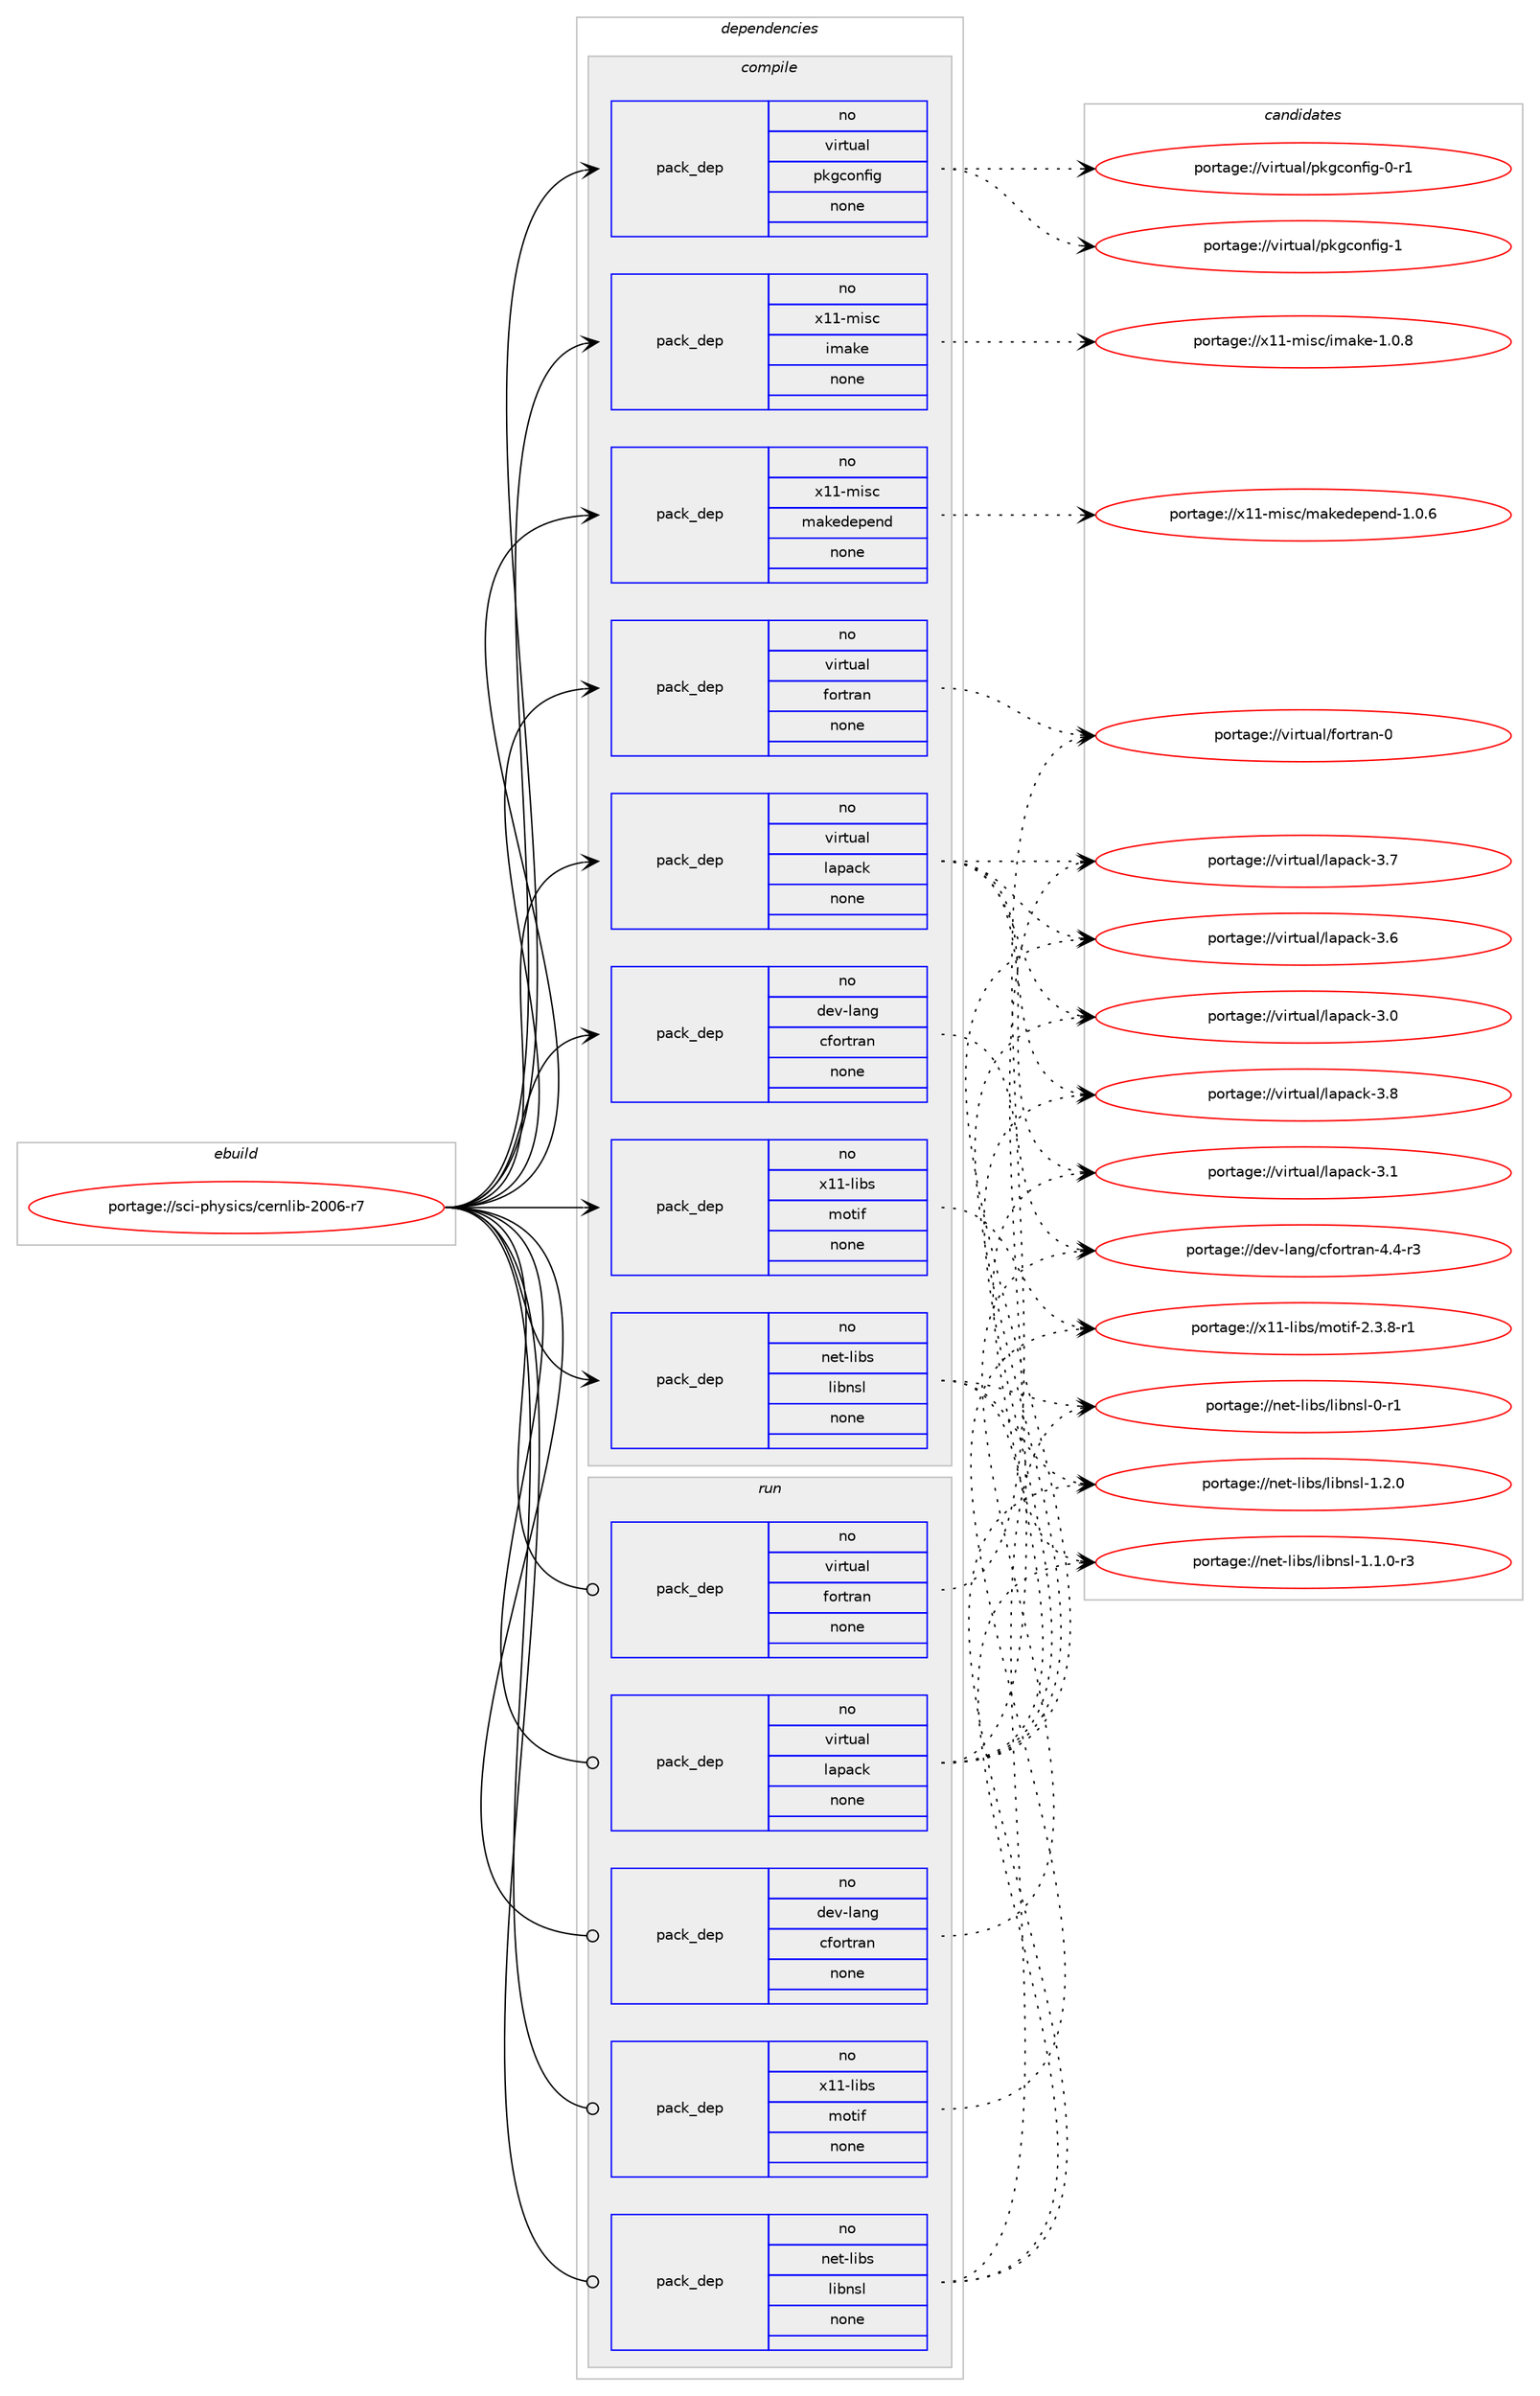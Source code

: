 digraph prolog {

# *************
# Graph options
# *************

newrank=true;
concentrate=true;
compound=true;
graph [rankdir=LR,fontname=Helvetica,fontsize=10,ranksep=1.5];#, ranksep=2.5, nodesep=0.2];
edge  [arrowhead=vee];
node  [fontname=Helvetica,fontsize=10];

# **********
# The ebuild
# **********

subgraph cluster_leftcol {
color=gray;
rank=same;
label=<<i>ebuild</i>>;
id [label="portage://sci-physics/cernlib-2006-r7", color=red, width=4, href="../sci-physics/cernlib-2006-r7.svg"];
}

# ****************
# The dependencies
# ****************

subgraph cluster_midcol {
color=gray;
label=<<i>dependencies</i>>;
subgraph cluster_compile {
fillcolor="#eeeeee";
style=filled;
label=<<i>compile</i>>;
subgraph pack13796 {
dependency16822 [label=<<TABLE BORDER="0" CELLBORDER="1" CELLSPACING="0" CELLPADDING="4" WIDTH="220"><TR><TD ROWSPAN="6" CELLPADDING="30">pack_dep</TD></TR><TR><TD WIDTH="110">no</TD></TR><TR><TD>dev-lang</TD></TR><TR><TD>cfortran</TD></TR><TR><TD>none</TD></TR><TR><TD></TD></TR></TABLE>>, shape=none, color=blue];
}
id:e -> dependency16822:w [weight=20,style="solid",arrowhead="vee"];
subgraph pack13797 {
dependency16823 [label=<<TABLE BORDER="0" CELLBORDER="1" CELLSPACING="0" CELLPADDING="4" WIDTH="220"><TR><TD ROWSPAN="6" CELLPADDING="30">pack_dep</TD></TR><TR><TD WIDTH="110">no</TD></TR><TR><TD>net-libs</TD></TR><TR><TD>libnsl</TD></TR><TR><TD>none</TD></TR><TR><TD></TD></TR></TABLE>>, shape=none, color=blue];
}
id:e -> dependency16823:w [weight=20,style="solid",arrowhead="vee"];
subgraph pack13798 {
dependency16824 [label=<<TABLE BORDER="0" CELLBORDER="1" CELLSPACING="0" CELLPADDING="4" WIDTH="220"><TR><TD ROWSPAN="6" CELLPADDING="30">pack_dep</TD></TR><TR><TD WIDTH="110">no</TD></TR><TR><TD>virtual</TD></TR><TR><TD>fortran</TD></TR><TR><TD>none</TD></TR><TR><TD></TD></TR></TABLE>>, shape=none, color=blue];
}
id:e -> dependency16824:w [weight=20,style="solid",arrowhead="vee"];
subgraph pack13799 {
dependency16825 [label=<<TABLE BORDER="0" CELLBORDER="1" CELLSPACING="0" CELLPADDING="4" WIDTH="220"><TR><TD ROWSPAN="6" CELLPADDING="30">pack_dep</TD></TR><TR><TD WIDTH="110">no</TD></TR><TR><TD>virtual</TD></TR><TR><TD>lapack</TD></TR><TR><TD>none</TD></TR><TR><TD></TD></TR></TABLE>>, shape=none, color=blue];
}
id:e -> dependency16825:w [weight=20,style="solid",arrowhead="vee"];
subgraph pack13800 {
dependency16826 [label=<<TABLE BORDER="0" CELLBORDER="1" CELLSPACING="0" CELLPADDING="4" WIDTH="220"><TR><TD ROWSPAN="6" CELLPADDING="30">pack_dep</TD></TR><TR><TD WIDTH="110">no</TD></TR><TR><TD>virtual</TD></TR><TR><TD>pkgconfig</TD></TR><TR><TD>none</TD></TR><TR><TD></TD></TR></TABLE>>, shape=none, color=blue];
}
id:e -> dependency16826:w [weight=20,style="solid",arrowhead="vee"];
subgraph pack13801 {
dependency16827 [label=<<TABLE BORDER="0" CELLBORDER="1" CELLSPACING="0" CELLPADDING="4" WIDTH="220"><TR><TD ROWSPAN="6" CELLPADDING="30">pack_dep</TD></TR><TR><TD WIDTH="110">no</TD></TR><TR><TD>x11-libs</TD></TR><TR><TD>motif</TD></TR><TR><TD>none</TD></TR><TR><TD></TD></TR></TABLE>>, shape=none, color=blue];
}
id:e -> dependency16827:w [weight=20,style="solid",arrowhead="vee"];
subgraph pack13802 {
dependency16828 [label=<<TABLE BORDER="0" CELLBORDER="1" CELLSPACING="0" CELLPADDING="4" WIDTH="220"><TR><TD ROWSPAN="6" CELLPADDING="30">pack_dep</TD></TR><TR><TD WIDTH="110">no</TD></TR><TR><TD>x11-misc</TD></TR><TR><TD>imake</TD></TR><TR><TD>none</TD></TR><TR><TD></TD></TR></TABLE>>, shape=none, color=blue];
}
id:e -> dependency16828:w [weight=20,style="solid",arrowhead="vee"];
subgraph pack13803 {
dependency16829 [label=<<TABLE BORDER="0" CELLBORDER="1" CELLSPACING="0" CELLPADDING="4" WIDTH="220"><TR><TD ROWSPAN="6" CELLPADDING="30">pack_dep</TD></TR><TR><TD WIDTH="110">no</TD></TR><TR><TD>x11-misc</TD></TR><TR><TD>makedepend</TD></TR><TR><TD>none</TD></TR><TR><TD></TD></TR></TABLE>>, shape=none, color=blue];
}
id:e -> dependency16829:w [weight=20,style="solid",arrowhead="vee"];
}
subgraph cluster_compileandrun {
fillcolor="#eeeeee";
style=filled;
label=<<i>compile and run</i>>;
}
subgraph cluster_run {
fillcolor="#eeeeee";
style=filled;
label=<<i>run</i>>;
subgraph pack13804 {
dependency16830 [label=<<TABLE BORDER="0" CELLBORDER="1" CELLSPACING="0" CELLPADDING="4" WIDTH="220"><TR><TD ROWSPAN="6" CELLPADDING="30">pack_dep</TD></TR><TR><TD WIDTH="110">no</TD></TR><TR><TD>dev-lang</TD></TR><TR><TD>cfortran</TD></TR><TR><TD>none</TD></TR><TR><TD></TD></TR></TABLE>>, shape=none, color=blue];
}
id:e -> dependency16830:w [weight=20,style="solid",arrowhead="odot"];
subgraph pack13805 {
dependency16831 [label=<<TABLE BORDER="0" CELLBORDER="1" CELLSPACING="0" CELLPADDING="4" WIDTH="220"><TR><TD ROWSPAN="6" CELLPADDING="30">pack_dep</TD></TR><TR><TD WIDTH="110">no</TD></TR><TR><TD>net-libs</TD></TR><TR><TD>libnsl</TD></TR><TR><TD>none</TD></TR><TR><TD></TD></TR></TABLE>>, shape=none, color=blue];
}
id:e -> dependency16831:w [weight=20,style="solid",arrowhead="odot"];
subgraph pack13806 {
dependency16832 [label=<<TABLE BORDER="0" CELLBORDER="1" CELLSPACING="0" CELLPADDING="4" WIDTH="220"><TR><TD ROWSPAN="6" CELLPADDING="30">pack_dep</TD></TR><TR><TD WIDTH="110">no</TD></TR><TR><TD>virtual</TD></TR><TR><TD>fortran</TD></TR><TR><TD>none</TD></TR><TR><TD></TD></TR></TABLE>>, shape=none, color=blue];
}
id:e -> dependency16832:w [weight=20,style="solid",arrowhead="odot"];
subgraph pack13807 {
dependency16833 [label=<<TABLE BORDER="0" CELLBORDER="1" CELLSPACING="0" CELLPADDING="4" WIDTH="220"><TR><TD ROWSPAN="6" CELLPADDING="30">pack_dep</TD></TR><TR><TD WIDTH="110">no</TD></TR><TR><TD>virtual</TD></TR><TR><TD>lapack</TD></TR><TR><TD>none</TD></TR><TR><TD></TD></TR></TABLE>>, shape=none, color=blue];
}
id:e -> dependency16833:w [weight=20,style="solid",arrowhead="odot"];
subgraph pack13808 {
dependency16834 [label=<<TABLE BORDER="0" CELLBORDER="1" CELLSPACING="0" CELLPADDING="4" WIDTH="220"><TR><TD ROWSPAN="6" CELLPADDING="30">pack_dep</TD></TR><TR><TD WIDTH="110">no</TD></TR><TR><TD>x11-libs</TD></TR><TR><TD>motif</TD></TR><TR><TD>none</TD></TR><TR><TD></TD></TR></TABLE>>, shape=none, color=blue];
}
id:e -> dependency16834:w [weight=20,style="solid",arrowhead="odot"];
}
}

# **************
# The candidates
# **************

subgraph cluster_choices {
rank=same;
color=gray;
label=<<i>candidates</i>>;

subgraph choice13796 {
color=black;
nodesep=1;
choice1001011184510897110103479910211111411611497110455246524511451 [label="portage://dev-lang/cfortran-4.4-r3", color=red, width=4,href="../dev-lang/cfortran-4.4-r3.svg"];
dependency16822:e -> choice1001011184510897110103479910211111411611497110455246524511451:w [style=dotted,weight="100"];
}
subgraph choice13797 {
color=black;
nodesep=1;
choice11010111645108105981154710810598110115108454946504648 [label="portage://net-libs/libnsl-1.2.0", color=red, width=4,href="../net-libs/libnsl-1.2.0.svg"];
choice110101116451081059811547108105981101151084549464946484511451 [label="portage://net-libs/libnsl-1.1.0-r3", color=red, width=4,href="../net-libs/libnsl-1.1.0-r3.svg"];
choice1101011164510810598115471081059811011510845484511449 [label="portage://net-libs/libnsl-0-r1", color=red, width=4,href="../net-libs/libnsl-0-r1.svg"];
dependency16823:e -> choice11010111645108105981154710810598110115108454946504648:w [style=dotted,weight="100"];
dependency16823:e -> choice110101116451081059811547108105981101151084549464946484511451:w [style=dotted,weight="100"];
dependency16823:e -> choice1101011164510810598115471081059811011510845484511449:w [style=dotted,weight="100"];
}
subgraph choice13798 {
color=black;
nodesep=1;
choice1181051141161179710847102111114116114971104548 [label="portage://virtual/fortran-0", color=red, width=4,href="../virtual/fortran-0.svg"];
dependency16824:e -> choice1181051141161179710847102111114116114971104548:w [style=dotted,weight="100"];
}
subgraph choice13799 {
color=black;
nodesep=1;
choice118105114116117971084710897112979910745514656 [label="portage://virtual/lapack-3.8", color=red, width=4,href="../virtual/lapack-3.8.svg"];
choice118105114116117971084710897112979910745514655 [label="portage://virtual/lapack-3.7", color=red, width=4,href="../virtual/lapack-3.7.svg"];
choice118105114116117971084710897112979910745514654 [label="portage://virtual/lapack-3.6", color=red, width=4,href="../virtual/lapack-3.6.svg"];
choice118105114116117971084710897112979910745514649 [label="portage://virtual/lapack-3.1", color=red, width=4,href="../virtual/lapack-3.1.svg"];
choice118105114116117971084710897112979910745514648 [label="portage://virtual/lapack-3.0", color=red, width=4,href="../virtual/lapack-3.0.svg"];
dependency16825:e -> choice118105114116117971084710897112979910745514656:w [style=dotted,weight="100"];
dependency16825:e -> choice118105114116117971084710897112979910745514655:w [style=dotted,weight="100"];
dependency16825:e -> choice118105114116117971084710897112979910745514654:w [style=dotted,weight="100"];
dependency16825:e -> choice118105114116117971084710897112979910745514649:w [style=dotted,weight="100"];
dependency16825:e -> choice118105114116117971084710897112979910745514648:w [style=dotted,weight="100"];
}
subgraph choice13800 {
color=black;
nodesep=1;
choice1181051141161179710847112107103991111101021051034549 [label="portage://virtual/pkgconfig-1", color=red, width=4,href="../virtual/pkgconfig-1.svg"];
choice11810511411611797108471121071039911111010210510345484511449 [label="portage://virtual/pkgconfig-0-r1", color=red, width=4,href="../virtual/pkgconfig-0-r1.svg"];
dependency16826:e -> choice1181051141161179710847112107103991111101021051034549:w [style=dotted,weight="100"];
dependency16826:e -> choice11810511411611797108471121071039911111010210510345484511449:w [style=dotted,weight="100"];
}
subgraph choice13801 {
color=black;
nodesep=1;
choice12049494510810598115471091111161051024550465146564511449 [label="portage://x11-libs/motif-2.3.8-r1", color=red, width=4,href="../x11-libs/motif-2.3.8-r1.svg"];
dependency16827:e -> choice12049494510810598115471091111161051024550465146564511449:w [style=dotted,weight="100"];
}
subgraph choice13802 {
color=black;
nodesep=1;
choice120494945109105115994710510997107101454946484656 [label="portage://x11-misc/imake-1.0.8", color=red, width=4,href="../x11-misc/imake-1.0.8.svg"];
dependency16828:e -> choice120494945109105115994710510997107101454946484656:w [style=dotted,weight="100"];
}
subgraph choice13803 {
color=black;
nodesep=1;
choice120494945109105115994710997107101100101112101110100454946484654 [label="portage://x11-misc/makedepend-1.0.6", color=red, width=4,href="../x11-misc/makedepend-1.0.6.svg"];
dependency16829:e -> choice120494945109105115994710997107101100101112101110100454946484654:w [style=dotted,weight="100"];
}
subgraph choice13804 {
color=black;
nodesep=1;
choice1001011184510897110103479910211111411611497110455246524511451 [label="portage://dev-lang/cfortran-4.4-r3", color=red, width=4,href="../dev-lang/cfortran-4.4-r3.svg"];
dependency16830:e -> choice1001011184510897110103479910211111411611497110455246524511451:w [style=dotted,weight="100"];
}
subgraph choice13805 {
color=black;
nodesep=1;
choice11010111645108105981154710810598110115108454946504648 [label="portage://net-libs/libnsl-1.2.0", color=red, width=4,href="../net-libs/libnsl-1.2.0.svg"];
choice110101116451081059811547108105981101151084549464946484511451 [label="portage://net-libs/libnsl-1.1.0-r3", color=red, width=4,href="../net-libs/libnsl-1.1.0-r3.svg"];
choice1101011164510810598115471081059811011510845484511449 [label="portage://net-libs/libnsl-0-r1", color=red, width=4,href="../net-libs/libnsl-0-r1.svg"];
dependency16831:e -> choice11010111645108105981154710810598110115108454946504648:w [style=dotted,weight="100"];
dependency16831:e -> choice110101116451081059811547108105981101151084549464946484511451:w [style=dotted,weight="100"];
dependency16831:e -> choice1101011164510810598115471081059811011510845484511449:w [style=dotted,weight="100"];
}
subgraph choice13806 {
color=black;
nodesep=1;
choice1181051141161179710847102111114116114971104548 [label="portage://virtual/fortran-0", color=red, width=4,href="../virtual/fortran-0.svg"];
dependency16832:e -> choice1181051141161179710847102111114116114971104548:w [style=dotted,weight="100"];
}
subgraph choice13807 {
color=black;
nodesep=1;
choice118105114116117971084710897112979910745514656 [label="portage://virtual/lapack-3.8", color=red, width=4,href="../virtual/lapack-3.8.svg"];
choice118105114116117971084710897112979910745514655 [label="portage://virtual/lapack-3.7", color=red, width=4,href="../virtual/lapack-3.7.svg"];
choice118105114116117971084710897112979910745514654 [label="portage://virtual/lapack-3.6", color=red, width=4,href="../virtual/lapack-3.6.svg"];
choice118105114116117971084710897112979910745514649 [label="portage://virtual/lapack-3.1", color=red, width=4,href="../virtual/lapack-3.1.svg"];
choice118105114116117971084710897112979910745514648 [label="portage://virtual/lapack-3.0", color=red, width=4,href="../virtual/lapack-3.0.svg"];
dependency16833:e -> choice118105114116117971084710897112979910745514656:w [style=dotted,weight="100"];
dependency16833:e -> choice118105114116117971084710897112979910745514655:w [style=dotted,weight="100"];
dependency16833:e -> choice118105114116117971084710897112979910745514654:w [style=dotted,weight="100"];
dependency16833:e -> choice118105114116117971084710897112979910745514649:w [style=dotted,weight="100"];
dependency16833:e -> choice118105114116117971084710897112979910745514648:w [style=dotted,weight="100"];
}
subgraph choice13808 {
color=black;
nodesep=1;
choice12049494510810598115471091111161051024550465146564511449 [label="portage://x11-libs/motif-2.3.8-r1", color=red, width=4,href="../x11-libs/motif-2.3.8-r1.svg"];
dependency16834:e -> choice12049494510810598115471091111161051024550465146564511449:w [style=dotted,weight="100"];
}
}

}
